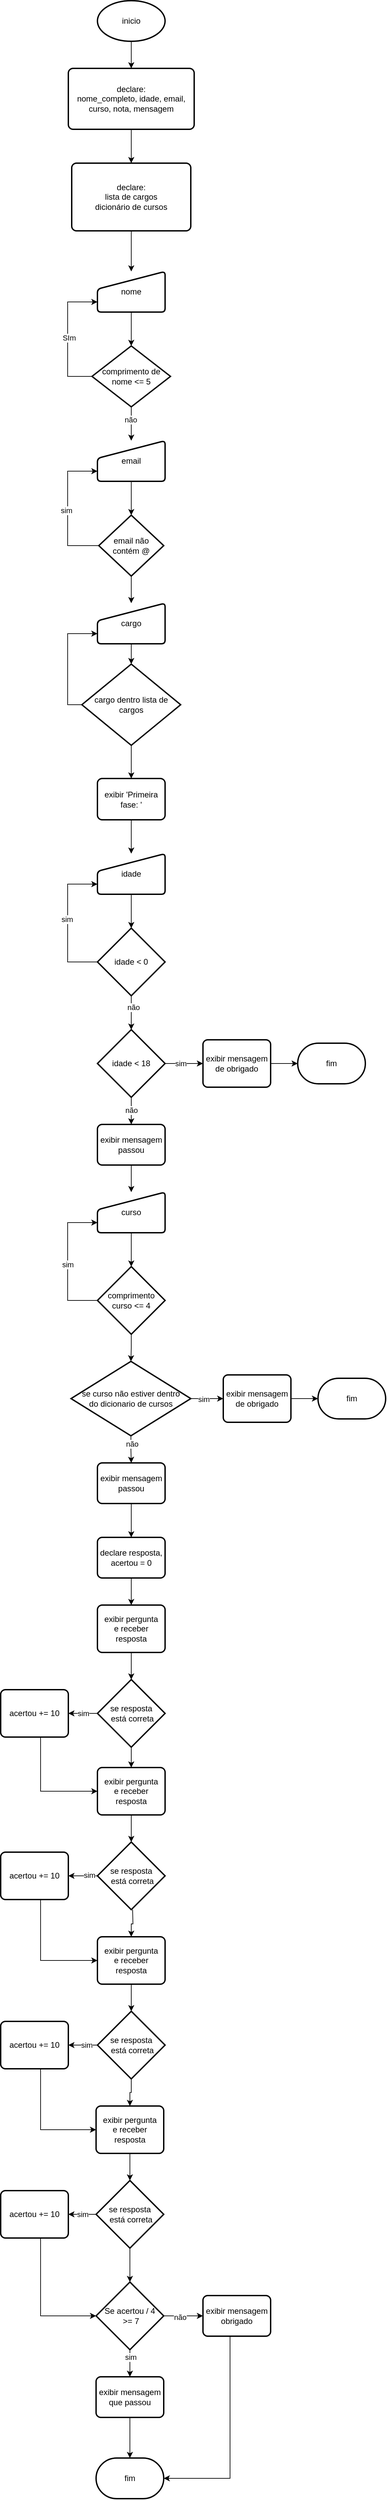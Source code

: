 <mxfile version="24.4.4" type="google">
  <diagram name="Página-1" id="Cq7woFWwqZ3aa0rviZcx">
    <mxGraphModel grid="1" page="1" gridSize="10" guides="1" tooltips="1" connect="1" arrows="1" fold="1" pageScale="1" pageWidth="827" pageHeight="1169" math="0" shadow="0">
      <root>
        <mxCell id="0" />
        <mxCell id="1" parent="0" />
        <mxCell id="9biWrI-6LS3gHrVY9xFU-3" style="edgeStyle=orthogonalEdgeStyle;rounded=0;orthogonalLoop=1;jettySize=auto;html=1;" edge="1" parent="1" source="9biWrI-6LS3gHrVY9xFU-1" target="9biWrI-6LS3gHrVY9xFU-2">
          <mxGeometry relative="1" as="geometry" />
        </mxCell>
        <mxCell id="9biWrI-6LS3gHrVY9xFU-1" value="inicio" style="strokeWidth=2;html=1;shape=mxgraph.flowchart.start_1;whiteSpace=wrap;" vertex="1" parent="1">
          <mxGeometry x="364" y="20" width="100" height="60" as="geometry" />
        </mxCell>
        <mxCell id="9biWrI-6LS3gHrVY9xFU-5" style="edgeStyle=orthogonalEdgeStyle;rounded=0;orthogonalLoop=1;jettySize=auto;html=1;" edge="1" parent="1" source="9biWrI-6LS3gHrVY9xFU-2" target="9biWrI-6LS3gHrVY9xFU-4">
          <mxGeometry relative="1" as="geometry" />
        </mxCell>
        <mxCell id="9biWrI-6LS3gHrVY9xFU-2" value="declare:&lt;br&gt;nome_completo, idade, email, curso, nota, mensagem" style="rounded=1;whiteSpace=wrap;html=1;absoluteArcSize=1;arcSize=14;strokeWidth=2;" vertex="1" parent="1">
          <mxGeometry x="321" y="120" width="186" height="90" as="geometry" />
        </mxCell>
        <mxCell id="9biWrI-6LS3gHrVY9xFU-9" style="edgeStyle=orthogonalEdgeStyle;rounded=0;orthogonalLoop=1;jettySize=auto;html=1;" edge="1" parent="1" source="9biWrI-6LS3gHrVY9xFU-4" target="9biWrI-6LS3gHrVY9xFU-6">
          <mxGeometry relative="1" as="geometry" />
        </mxCell>
        <mxCell id="9biWrI-6LS3gHrVY9xFU-4" value="declare:&lt;br&gt;lista de cargos&lt;br&gt;dicionário de cursos" style="rounded=1;whiteSpace=wrap;html=1;absoluteArcSize=1;arcSize=14;strokeWidth=2;" vertex="1" parent="1">
          <mxGeometry x="326" y="260" width="176" height="100" as="geometry" />
        </mxCell>
        <mxCell id="9biWrI-6LS3gHrVY9xFU-8" style="edgeStyle=orthogonalEdgeStyle;rounded=0;orthogonalLoop=1;jettySize=auto;html=1;" edge="1" parent="1" source="9biWrI-6LS3gHrVY9xFU-6" target="9biWrI-6LS3gHrVY9xFU-7">
          <mxGeometry relative="1" as="geometry" />
        </mxCell>
        <mxCell id="9biWrI-6LS3gHrVY9xFU-6" value="nome" style="html=1;strokeWidth=2;shape=manualInput;whiteSpace=wrap;rounded=1;size=26;arcSize=11;" vertex="1" parent="1">
          <mxGeometry x="364" y="420" width="100" height="60" as="geometry" />
        </mxCell>
        <mxCell id="9biWrI-6LS3gHrVY9xFU-10" style="edgeStyle=orthogonalEdgeStyle;rounded=0;orthogonalLoop=1;jettySize=auto;html=1;entryX=0;entryY=0.75;entryDx=0;entryDy=0;" edge="1" parent="1" source="9biWrI-6LS3gHrVY9xFU-7" target="9biWrI-6LS3gHrVY9xFU-6">
          <mxGeometry relative="1" as="geometry">
            <Array as="points">
              <mxPoint x="320" y="575" />
              <mxPoint x="320" y="465" />
            </Array>
          </mxGeometry>
        </mxCell>
        <mxCell id="9biWrI-6LS3gHrVY9xFU-11" value="SIm" style="edgeLabel;html=1;align=center;verticalAlign=middle;resizable=0;points=[];" connectable="0" vertex="1" parent="9biWrI-6LS3gHrVY9xFU-10">
          <mxGeometry x="-0.021" y="-2" relative="1" as="geometry">
            <mxPoint as="offset" />
          </mxGeometry>
        </mxCell>
        <mxCell id="9biWrI-6LS3gHrVY9xFU-13" style="edgeStyle=orthogonalEdgeStyle;rounded=0;orthogonalLoop=1;jettySize=auto;html=1;" edge="1" parent="1" source="9biWrI-6LS3gHrVY9xFU-7" target="9biWrI-6LS3gHrVY9xFU-12">
          <mxGeometry relative="1" as="geometry" />
        </mxCell>
        <mxCell id="9biWrI-6LS3gHrVY9xFU-14" value="não" style="edgeLabel;html=1;align=center;verticalAlign=middle;resizable=0;points=[];" connectable="0" vertex="1" parent="9biWrI-6LS3gHrVY9xFU-13">
          <mxGeometry x="-0.24" y="-1" relative="1" as="geometry">
            <mxPoint as="offset" />
          </mxGeometry>
        </mxCell>
        <mxCell id="9biWrI-6LS3gHrVY9xFU-7" value="&lt;div&gt;&lt;span style=&quot;background-color: initial;&quot;&gt;comprimento de nome &amp;lt;= 5&lt;/span&gt;&lt;br&gt;&lt;/div&gt;" style="strokeWidth=2;html=1;shape=mxgraph.flowchart.decision;whiteSpace=wrap;" vertex="1" parent="1">
          <mxGeometry x="356" y="530" width="116" height="90" as="geometry" />
        </mxCell>
        <mxCell id="9biWrI-6LS3gHrVY9xFU-16" style="edgeStyle=orthogonalEdgeStyle;rounded=0;orthogonalLoop=1;jettySize=auto;html=1;" edge="1" parent="1" source="9biWrI-6LS3gHrVY9xFU-12" target="9biWrI-6LS3gHrVY9xFU-15">
          <mxGeometry relative="1" as="geometry" />
        </mxCell>
        <mxCell id="9biWrI-6LS3gHrVY9xFU-12" value="email" style="html=1;strokeWidth=2;shape=manualInput;whiteSpace=wrap;rounded=1;size=26;arcSize=11;" vertex="1" parent="1">
          <mxGeometry x="364" y="670" width="100" height="60" as="geometry" />
        </mxCell>
        <mxCell id="9biWrI-6LS3gHrVY9xFU-17" style="edgeStyle=orthogonalEdgeStyle;rounded=0;orthogonalLoop=1;jettySize=auto;html=1;entryX=0;entryY=0.75;entryDx=0;entryDy=0;" edge="1" parent="1" source="9biWrI-6LS3gHrVY9xFU-15" target="9biWrI-6LS3gHrVY9xFU-12">
          <mxGeometry relative="1" as="geometry">
            <Array as="points">
              <mxPoint x="320" y="825" />
              <mxPoint x="320" y="715" />
            </Array>
          </mxGeometry>
        </mxCell>
        <mxCell id="9biWrI-6LS3gHrVY9xFU-20" value="sim" style="edgeLabel;html=1;align=center;verticalAlign=middle;resizable=0;points=[];" connectable="0" vertex="1" parent="9biWrI-6LS3gHrVY9xFU-17">
          <mxGeometry x="-0.02" y="2" relative="1" as="geometry">
            <mxPoint as="offset" />
          </mxGeometry>
        </mxCell>
        <mxCell id="9biWrI-6LS3gHrVY9xFU-19" style="edgeStyle=orthogonalEdgeStyle;rounded=0;orthogonalLoop=1;jettySize=auto;html=1;" edge="1" parent="1" source="9biWrI-6LS3gHrVY9xFU-15" target="9biWrI-6LS3gHrVY9xFU-18">
          <mxGeometry relative="1" as="geometry" />
        </mxCell>
        <mxCell id="9biWrI-6LS3gHrVY9xFU-15" value="email não contém @" style="strokeWidth=2;html=1;shape=mxgraph.flowchart.decision;whiteSpace=wrap;" vertex="1" parent="1">
          <mxGeometry x="366" y="780" width="96" height="90" as="geometry" />
        </mxCell>
        <mxCell id="9biWrI-6LS3gHrVY9xFU-22" style="edgeStyle=orthogonalEdgeStyle;rounded=0;orthogonalLoop=1;jettySize=auto;html=1;" edge="1" parent="1" source="9biWrI-6LS3gHrVY9xFU-18" target="9biWrI-6LS3gHrVY9xFU-21">
          <mxGeometry relative="1" as="geometry" />
        </mxCell>
        <mxCell id="9biWrI-6LS3gHrVY9xFU-18" value="cargo" style="html=1;strokeWidth=2;shape=manualInput;whiteSpace=wrap;rounded=1;size=26;arcSize=11;" vertex="1" parent="1">
          <mxGeometry x="364" y="910" width="100" height="60" as="geometry" />
        </mxCell>
        <mxCell id="9biWrI-6LS3gHrVY9xFU-23" style="edgeStyle=orthogonalEdgeStyle;rounded=0;orthogonalLoop=1;jettySize=auto;html=1;entryX=0;entryY=0.75;entryDx=0;entryDy=0;" edge="1" parent="1" source="9biWrI-6LS3gHrVY9xFU-21" target="9biWrI-6LS3gHrVY9xFU-18">
          <mxGeometry relative="1" as="geometry">
            <Array as="points">
              <mxPoint x="320" y="1060" />
              <mxPoint x="320" y="955" />
            </Array>
          </mxGeometry>
        </mxCell>
        <mxCell id="9biWrI-6LS3gHrVY9xFU-25" style="edgeStyle=orthogonalEdgeStyle;rounded=0;orthogonalLoop=1;jettySize=auto;html=1;" edge="1" parent="1" source="9biWrI-6LS3gHrVY9xFU-21" target="9biWrI-6LS3gHrVY9xFU-24">
          <mxGeometry relative="1" as="geometry" />
        </mxCell>
        <mxCell id="9biWrI-6LS3gHrVY9xFU-21" value="cargo dentro lista de cargos" style="strokeWidth=2;html=1;shape=mxgraph.flowchart.decision;whiteSpace=wrap;" vertex="1" parent="1">
          <mxGeometry x="341" y="1000" width="146" height="120" as="geometry" />
        </mxCell>
        <mxCell id="9biWrI-6LS3gHrVY9xFU-27" style="edgeStyle=orthogonalEdgeStyle;rounded=0;orthogonalLoop=1;jettySize=auto;html=1;" edge="1" parent="1" source="9biWrI-6LS3gHrVY9xFU-24" target="9biWrI-6LS3gHrVY9xFU-26">
          <mxGeometry relative="1" as="geometry" />
        </mxCell>
        <mxCell id="9biWrI-6LS3gHrVY9xFU-24" value="exibir &#39;Primeira fase: &#39;" style="rounded=1;whiteSpace=wrap;html=1;absoluteArcSize=1;arcSize=14;strokeWidth=2;" vertex="1" parent="1">
          <mxGeometry x="364" y="1169" width="100" height="61" as="geometry" />
        </mxCell>
        <mxCell id="9biWrI-6LS3gHrVY9xFU-29" style="edgeStyle=orthogonalEdgeStyle;rounded=0;orthogonalLoop=1;jettySize=auto;html=1;" edge="1" parent="1" source="9biWrI-6LS3gHrVY9xFU-26" target="9biWrI-6LS3gHrVY9xFU-28">
          <mxGeometry relative="1" as="geometry" />
        </mxCell>
        <mxCell id="9biWrI-6LS3gHrVY9xFU-26" value="idade" style="html=1;strokeWidth=2;shape=manualInput;whiteSpace=wrap;rounded=1;size=26;arcSize=11;" vertex="1" parent="1">
          <mxGeometry x="364" y="1280" width="100" height="60" as="geometry" />
        </mxCell>
        <mxCell id="9biWrI-6LS3gHrVY9xFU-30" style="edgeStyle=orthogonalEdgeStyle;rounded=0;orthogonalLoop=1;jettySize=auto;html=1;entryX=0;entryY=0.75;entryDx=0;entryDy=0;" edge="1" parent="1" source="9biWrI-6LS3gHrVY9xFU-28" target="9biWrI-6LS3gHrVY9xFU-26">
          <mxGeometry relative="1" as="geometry">
            <Array as="points">
              <mxPoint x="320" y="1440" />
              <mxPoint x="320" y="1325" />
            </Array>
          </mxGeometry>
        </mxCell>
        <mxCell id="9biWrI-6LS3gHrVY9xFU-31" value="sim" style="edgeLabel;html=1;align=center;verticalAlign=middle;resizable=0;points=[];" connectable="0" vertex="1" parent="9biWrI-6LS3gHrVY9xFU-30">
          <mxGeometry x="0.054" y="1" relative="1" as="geometry">
            <mxPoint as="offset" />
          </mxGeometry>
        </mxCell>
        <mxCell id="9biWrI-6LS3gHrVY9xFU-33" style="edgeStyle=orthogonalEdgeStyle;rounded=0;orthogonalLoop=1;jettySize=auto;html=1;" edge="1" parent="1" source="9biWrI-6LS3gHrVY9xFU-28" target="9biWrI-6LS3gHrVY9xFU-32">
          <mxGeometry relative="1" as="geometry" />
        </mxCell>
        <mxCell id="9biWrI-6LS3gHrVY9xFU-34" value="não" style="edgeLabel;html=1;align=center;verticalAlign=middle;resizable=0;points=[];" connectable="0" vertex="1" parent="9biWrI-6LS3gHrVY9xFU-33">
          <mxGeometry x="-0.32" y="3" relative="1" as="geometry">
            <mxPoint as="offset" />
          </mxGeometry>
        </mxCell>
        <mxCell id="9biWrI-6LS3gHrVY9xFU-28" value="idade &amp;lt; 0" style="strokeWidth=2;html=1;shape=mxgraph.flowchart.decision;whiteSpace=wrap;" vertex="1" parent="1">
          <mxGeometry x="364" y="1390" width="100" height="100" as="geometry" />
        </mxCell>
        <mxCell id="9biWrI-6LS3gHrVY9xFU-36" style="edgeStyle=orthogonalEdgeStyle;rounded=0;orthogonalLoop=1;jettySize=auto;html=1;" edge="1" parent="1" source="9biWrI-6LS3gHrVY9xFU-32" target="9biWrI-6LS3gHrVY9xFU-35">
          <mxGeometry relative="1" as="geometry" />
        </mxCell>
        <mxCell id="9biWrI-6LS3gHrVY9xFU-37" value="sim" style="edgeLabel;html=1;align=center;verticalAlign=middle;resizable=0;points=[];" connectable="0" vertex="1" parent="9biWrI-6LS3gHrVY9xFU-36">
          <mxGeometry x="-0.179" relative="1" as="geometry">
            <mxPoint as="offset" />
          </mxGeometry>
        </mxCell>
        <mxCell id="QI7hSkfkDVmMrOL-YrMS-2" style="edgeStyle=orthogonalEdgeStyle;rounded=0;orthogonalLoop=1;jettySize=auto;html=1;" edge="1" parent="1" source="9biWrI-6LS3gHrVY9xFU-32" target="QI7hSkfkDVmMrOL-YrMS-1">
          <mxGeometry relative="1" as="geometry" />
        </mxCell>
        <mxCell id="QI7hSkfkDVmMrOL-YrMS-3" value="não" style="edgeLabel;html=1;align=center;verticalAlign=middle;resizable=0;points=[];" connectable="0" vertex="1" parent="QI7hSkfkDVmMrOL-YrMS-2">
          <mxGeometry x="-0.05" y="4" relative="1" as="geometry">
            <mxPoint x="-4" as="offset" />
          </mxGeometry>
        </mxCell>
        <mxCell id="9biWrI-6LS3gHrVY9xFU-32" value="idade &amp;lt; 18" style="strokeWidth=2;html=1;shape=mxgraph.flowchart.decision;whiteSpace=wrap;" vertex="1" parent="1">
          <mxGeometry x="364" y="1540" width="100" height="100" as="geometry" />
        </mxCell>
        <mxCell id="9biWrI-6LS3gHrVY9xFU-39" style="edgeStyle=orthogonalEdgeStyle;rounded=0;orthogonalLoop=1;jettySize=auto;html=1;" edge="1" parent="1" source="9biWrI-6LS3gHrVY9xFU-35" target="9biWrI-6LS3gHrVY9xFU-38">
          <mxGeometry relative="1" as="geometry" />
        </mxCell>
        <mxCell id="9biWrI-6LS3gHrVY9xFU-35" value="exibir mensagem de obrigado" style="rounded=1;whiteSpace=wrap;html=1;absoluteArcSize=1;arcSize=14;strokeWidth=2;" vertex="1" parent="1">
          <mxGeometry x="520" y="1555" width="100" height="70" as="geometry" />
        </mxCell>
        <mxCell id="9biWrI-6LS3gHrVY9xFU-38" value="fim" style="strokeWidth=2;html=1;shape=mxgraph.flowchart.terminator;whiteSpace=wrap;" vertex="1" parent="1">
          <mxGeometry x="660" y="1560" width="100" height="60" as="geometry" />
        </mxCell>
        <mxCell id="QI7hSkfkDVmMrOL-YrMS-5" style="edgeStyle=orthogonalEdgeStyle;rounded=0;orthogonalLoop=1;jettySize=auto;html=1;" edge="1" parent="1" source="QI7hSkfkDVmMrOL-YrMS-1" target="QI7hSkfkDVmMrOL-YrMS-4">
          <mxGeometry relative="1" as="geometry" />
        </mxCell>
        <mxCell id="QI7hSkfkDVmMrOL-YrMS-1" value="exibir mensagem passou" style="rounded=1;whiteSpace=wrap;html=1;absoluteArcSize=1;arcSize=14;strokeWidth=2;" vertex="1" parent="1">
          <mxGeometry x="364" y="1680" width="100" height="60" as="geometry" />
        </mxCell>
        <mxCell id="QI7hSkfkDVmMrOL-YrMS-7" style="edgeStyle=orthogonalEdgeStyle;rounded=0;orthogonalLoop=1;jettySize=auto;html=1;" edge="1" parent="1" source="QI7hSkfkDVmMrOL-YrMS-4" target="QI7hSkfkDVmMrOL-YrMS-6">
          <mxGeometry relative="1" as="geometry" />
        </mxCell>
        <mxCell id="QI7hSkfkDVmMrOL-YrMS-4" value="curso" style="html=1;strokeWidth=2;shape=manualInput;whiteSpace=wrap;rounded=1;size=26;arcSize=11;" vertex="1" parent="1">
          <mxGeometry x="364" y="1780" width="100" height="60" as="geometry" />
        </mxCell>
        <mxCell id="QI7hSkfkDVmMrOL-YrMS-9" style="edgeStyle=orthogonalEdgeStyle;rounded=0;orthogonalLoop=1;jettySize=auto;html=1;entryX=0;entryY=0.75;entryDx=0;entryDy=0;" edge="1" parent="1" source="QI7hSkfkDVmMrOL-YrMS-6" target="QI7hSkfkDVmMrOL-YrMS-4">
          <mxGeometry relative="1" as="geometry">
            <Array as="points">
              <mxPoint x="320" y="1940" />
              <mxPoint x="320" y="1825" />
            </Array>
          </mxGeometry>
        </mxCell>
        <mxCell id="QI7hSkfkDVmMrOL-YrMS-10" value="sim" style="edgeLabel;html=1;align=center;verticalAlign=middle;resizable=0;points=[];" connectable="0" vertex="1" parent="QI7hSkfkDVmMrOL-YrMS-9">
          <mxGeometry x="-0.045" relative="1" as="geometry">
            <mxPoint as="offset" />
          </mxGeometry>
        </mxCell>
        <mxCell id="QI7hSkfkDVmMrOL-YrMS-12" style="edgeStyle=orthogonalEdgeStyle;rounded=0;orthogonalLoop=1;jettySize=auto;html=1;" edge="1" parent="1" source="QI7hSkfkDVmMrOL-YrMS-6" target="QI7hSkfkDVmMrOL-YrMS-11">
          <mxGeometry relative="1" as="geometry" />
        </mxCell>
        <mxCell id="QI7hSkfkDVmMrOL-YrMS-6" value="comprimento curso &amp;lt;= 4" style="strokeWidth=2;html=1;shape=mxgraph.flowchart.decision;whiteSpace=wrap;" vertex="1" parent="1">
          <mxGeometry x="364" y="1890" width="100" height="100" as="geometry" />
        </mxCell>
        <mxCell id="QI7hSkfkDVmMrOL-YrMS-16" style="edgeStyle=orthogonalEdgeStyle;rounded=0;orthogonalLoop=1;jettySize=auto;html=1;" edge="1" parent="1" source="QI7hSkfkDVmMrOL-YrMS-11" target="QI7hSkfkDVmMrOL-YrMS-14">
          <mxGeometry relative="1" as="geometry" />
        </mxCell>
        <mxCell id="QI7hSkfkDVmMrOL-YrMS-17" value="sim" style="edgeLabel;html=1;align=center;verticalAlign=middle;resizable=0;points=[];" connectable="0" vertex="1" parent="QI7hSkfkDVmMrOL-YrMS-16">
          <mxGeometry x="-0.208" y="-1" relative="1" as="geometry">
            <mxPoint as="offset" />
          </mxGeometry>
        </mxCell>
        <mxCell id="QI7hSkfkDVmMrOL-YrMS-20" style="edgeStyle=orthogonalEdgeStyle;rounded=0;orthogonalLoop=1;jettySize=auto;html=1;" edge="1" parent="1" source="QI7hSkfkDVmMrOL-YrMS-11" target="QI7hSkfkDVmMrOL-YrMS-19">
          <mxGeometry relative="1" as="geometry" />
        </mxCell>
        <mxCell id="QI7hSkfkDVmMrOL-YrMS-21" value="não" style="edgeLabel;html=1;align=center;verticalAlign=middle;resizable=0;points=[];" connectable="0" vertex="1" parent="QI7hSkfkDVmMrOL-YrMS-20">
          <mxGeometry x="-0.407" y="1" relative="1" as="geometry">
            <mxPoint as="offset" />
          </mxGeometry>
        </mxCell>
        <mxCell id="QI7hSkfkDVmMrOL-YrMS-11" value="se curso não estiver dentro&lt;br&gt;do dicionario de cursos" style="strokeWidth=2;html=1;shape=mxgraph.flowchart.decision;whiteSpace=wrap;" vertex="1" parent="1">
          <mxGeometry x="325" y="2030" width="177" height="110" as="geometry" />
        </mxCell>
        <mxCell id="QI7hSkfkDVmMrOL-YrMS-13" style="edgeStyle=orthogonalEdgeStyle;rounded=0;orthogonalLoop=1;jettySize=auto;html=1;" edge="1" parent="1" source="QI7hSkfkDVmMrOL-YrMS-14" target="QI7hSkfkDVmMrOL-YrMS-15">
          <mxGeometry relative="1" as="geometry" />
        </mxCell>
        <mxCell id="QI7hSkfkDVmMrOL-YrMS-14" value="exibir mensagem de obrigado" style="rounded=1;whiteSpace=wrap;html=1;absoluteArcSize=1;arcSize=14;strokeWidth=2;" vertex="1" parent="1">
          <mxGeometry x="550" y="2050" width="100" height="70" as="geometry" />
        </mxCell>
        <mxCell id="QI7hSkfkDVmMrOL-YrMS-15" value="fim" style="strokeWidth=2;html=1;shape=mxgraph.flowchart.terminator;whiteSpace=wrap;" vertex="1" parent="1">
          <mxGeometry x="690" y="2055" width="100" height="60" as="geometry" />
        </mxCell>
        <mxCell id="QI7hSkfkDVmMrOL-YrMS-23" style="edgeStyle=orthogonalEdgeStyle;rounded=0;orthogonalLoop=1;jettySize=auto;html=1;" edge="1" parent="1" source="QI7hSkfkDVmMrOL-YrMS-19" target="QI7hSkfkDVmMrOL-YrMS-22">
          <mxGeometry relative="1" as="geometry" />
        </mxCell>
        <mxCell id="QI7hSkfkDVmMrOL-YrMS-19" value="exibir mensagem passou" style="rounded=1;whiteSpace=wrap;html=1;absoluteArcSize=1;arcSize=14;strokeWidth=2;" vertex="1" parent="1">
          <mxGeometry x="364" y="2180" width="100" height="60" as="geometry" />
        </mxCell>
        <mxCell id="QI7hSkfkDVmMrOL-YrMS-26" style="edgeStyle=orthogonalEdgeStyle;rounded=0;orthogonalLoop=1;jettySize=auto;html=1;" edge="1" parent="1" source="QI7hSkfkDVmMrOL-YrMS-22" target="QI7hSkfkDVmMrOL-YrMS-24">
          <mxGeometry relative="1" as="geometry" />
        </mxCell>
        <mxCell id="QI7hSkfkDVmMrOL-YrMS-22" value="declare resposta, acertou = 0" style="rounded=1;whiteSpace=wrap;html=1;absoluteArcSize=1;arcSize=14;strokeWidth=2;" vertex="1" parent="1">
          <mxGeometry x="364" y="2290" width="100" height="60" as="geometry" />
        </mxCell>
        <mxCell id="QI7hSkfkDVmMrOL-YrMS-28" style="edgeStyle=orthogonalEdgeStyle;rounded=0;orthogonalLoop=1;jettySize=auto;html=1;" edge="1" parent="1" source="QI7hSkfkDVmMrOL-YrMS-24" target="QI7hSkfkDVmMrOL-YrMS-27">
          <mxGeometry relative="1" as="geometry" />
        </mxCell>
        <mxCell id="QI7hSkfkDVmMrOL-YrMS-24" value="exibir pergunta&lt;br&gt;e receber resposta" style="rounded=1;whiteSpace=wrap;html=1;absoluteArcSize=1;arcSize=14;strokeWidth=2;" vertex="1" parent="1">
          <mxGeometry x="364" y="2390" width="100" height="70" as="geometry" />
        </mxCell>
        <mxCell id="QI7hSkfkDVmMrOL-YrMS-30" value="sim" style="edgeStyle=orthogonalEdgeStyle;rounded=0;orthogonalLoop=1;jettySize=auto;html=1;" edge="1" parent="1" source="QI7hSkfkDVmMrOL-YrMS-27" target="QI7hSkfkDVmMrOL-YrMS-29">
          <mxGeometry relative="1" as="geometry" />
        </mxCell>
        <mxCell id="QI7hSkfkDVmMrOL-YrMS-36" style="edgeStyle=orthogonalEdgeStyle;rounded=0;orthogonalLoop=1;jettySize=auto;html=1;" edge="1" parent="1" source="QI7hSkfkDVmMrOL-YrMS-27" target="QI7hSkfkDVmMrOL-YrMS-32">
          <mxGeometry relative="1" as="geometry" />
        </mxCell>
        <mxCell id="QI7hSkfkDVmMrOL-YrMS-27" value="se resposta&lt;br&gt;&amp;nbsp;está correta" style="strokeWidth=2;html=1;shape=mxgraph.flowchart.decision;whiteSpace=wrap;" vertex="1" parent="1">
          <mxGeometry x="364" y="2500" width="100" height="100" as="geometry" />
        </mxCell>
        <mxCell id="QI7hSkfkDVmMrOL-YrMS-53" style="edgeStyle=orthogonalEdgeStyle;rounded=0;orthogonalLoop=1;jettySize=auto;html=1;" edge="1" parent="1" source="QI7hSkfkDVmMrOL-YrMS-29" target="QI7hSkfkDVmMrOL-YrMS-32">
          <mxGeometry relative="1" as="geometry">
            <Array as="points">
              <mxPoint x="280" y="2665" />
            </Array>
          </mxGeometry>
        </mxCell>
        <mxCell id="QI7hSkfkDVmMrOL-YrMS-29" value="acertou += 10" style="rounded=1;whiteSpace=wrap;html=1;absoluteArcSize=1;arcSize=14;strokeWidth=2;" vertex="1" parent="1">
          <mxGeometry x="221" y="2515" width="100" height="70" as="geometry" />
        </mxCell>
        <mxCell id="QI7hSkfkDVmMrOL-YrMS-31" style="edgeStyle=orthogonalEdgeStyle;rounded=0;orthogonalLoop=1;jettySize=auto;html=1;" edge="1" parent="1" source="QI7hSkfkDVmMrOL-YrMS-32" target="QI7hSkfkDVmMrOL-YrMS-34">
          <mxGeometry relative="1" as="geometry" />
        </mxCell>
        <mxCell id="QI7hSkfkDVmMrOL-YrMS-32" value="exibir pergunta&lt;br&gt;e receber resposta" style="rounded=1;whiteSpace=wrap;html=1;absoluteArcSize=1;arcSize=14;strokeWidth=2;" vertex="1" parent="1">
          <mxGeometry x="364" y="2630" width="100" height="70" as="geometry" />
        </mxCell>
        <mxCell id="QI7hSkfkDVmMrOL-YrMS-33" style="edgeStyle=orthogonalEdgeStyle;rounded=0;orthogonalLoop=1;jettySize=auto;html=1;" edge="1" parent="1" source="QI7hSkfkDVmMrOL-YrMS-34" target="QI7hSkfkDVmMrOL-YrMS-35">
          <mxGeometry relative="1" as="geometry" />
        </mxCell>
        <mxCell id="QI7hSkfkDVmMrOL-YrMS-49" value="sim" style="edgeLabel;html=1;align=center;verticalAlign=middle;resizable=0;points=[];" connectable="0" vertex="1" parent="QI7hSkfkDVmMrOL-YrMS-33">
          <mxGeometry x="-0.429" y="-1" relative="1" as="geometry">
            <mxPoint as="offset" />
          </mxGeometry>
        </mxCell>
        <mxCell id="QI7hSkfkDVmMrOL-YrMS-42" style="edgeStyle=orthogonalEdgeStyle;rounded=0;orthogonalLoop=1;jettySize=auto;html=1;" edge="1" parent="1" target="QI7hSkfkDVmMrOL-YrMS-38">
          <mxGeometry relative="1" as="geometry">
            <mxPoint x="416.0" y="2840" as="sourcePoint" />
          </mxGeometry>
        </mxCell>
        <mxCell id="QI7hSkfkDVmMrOL-YrMS-34" value="se resposta&lt;br&gt;&amp;nbsp;está correta" style="strokeWidth=2;html=1;shape=mxgraph.flowchart.decision;whiteSpace=wrap;" vertex="1" parent="1">
          <mxGeometry x="364" y="2740" width="100" height="100" as="geometry" />
        </mxCell>
        <mxCell id="QI7hSkfkDVmMrOL-YrMS-54" style="edgeStyle=orthogonalEdgeStyle;rounded=0;orthogonalLoop=1;jettySize=auto;html=1;" edge="1" parent="1" source="QI7hSkfkDVmMrOL-YrMS-35" target="QI7hSkfkDVmMrOL-YrMS-38">
          <mxGeometry relative="1" as="geometry">
            <Array as="points">
              <mxPoint x="280" y="2915" />
            </Array>
          </mxGeometry>
        </mxCell>
        <mxCell id="QI7hSkfkDVmMrOL-YrMS-35" value="acertou += 10" style="rounded=1;whiteSpace=wrap;html=1;absoluteArcSize=1;arcSize=14;strokeWidth=2;" vertex="1" parent="1">
          <mxGeometry x="221" y="2755" width="100" height="70" as="geometry" />
        </mxCell>
        <mxCell id="QI7hSkfkDVmMrOL-YrMS-37" style="edgeStyle=orthogonalEdgeStyle;rounded=0;orthogonalLoop=1;jettySize=auto;html=1;" edge="1" parent="1" source="QI7hSkfkDVmMrOL-YrMS-38" target="QI7hSkfkDVmMrOL-YrMS-40">
          <mxGeometry relative="1" as="geometry" />
        </mxCell>
        <mxCell id="QI7hSkfkDVmMrOL-YrMS-38" value="exibir pergunta&lt;br&gt;e receber resposta" style="rounded=1;whiteSpace=wrap;html=1;absoluteArcSize=1;arcSize=14;strokeWidth=2;" vertex="1" parent="1">
          <mxGeometry x="364" y="2880" width="100" height="70" as="geometry" />
        </mxCell>
        <mxCell id="QI7hSkfkDVmMrOL-YrMS-39" style="edgeStyle=orthogonalEdgeStyle;rounded=0;orthogonalLoop=1;jettySize=auto;html=1;" edge="1" parent="1" source="QI7hSkfkDVmMrOL-YrMS-40" target="QI7hSkfkDVmMrOL-YrMS-41">
          <mxGeometry relative="1" as="geometry" />
        </mxCell>
        <mxCell id="QI7hSkfkDVmMrOL-YrMS-51" value="sim" style="edgeLabel;html=1;align=center;verticalAlign=middle;resizable=0;points=[];" connectable="0" vertex="1" parent="QI7hSkfkDVmMrOL-YrMS-39">
          <mxGeometry x="-0.238" relative="1" as="geometry">
            <mxPoint as="offset" />
          </mxGeometry>
        </mxCell>
        <mxCell id="QI7hSkfkDVmMrOL-YrMS-48" style="edgeStyle=orthogonalEdgeStyle;rounded=0;orthogonalLoop=1;jettySize=auto;html=1;" edge="1" parent="1" source="QI7hSkfkDVmMrOL-YrMS-40" target="QI7hSkfkDVmMrOL-YrMS-44">
          <mxGeometry relative="1" as="geometry" />
        </mxCell>
        <mxCell id="QI7hSkfkDVmMrOL-YrMS-40" value="se resposta&lt;br&gt;&amp;nbsp;está correta" style="strokeWidth=2;html=1;shape=mxgraph.flowchart.decision;whiteSpace=wrap;" vertex="1" parent="1">
          <mxGeometry x="364" y="2990" width="100" height="100" as="geometry" />
        </mxCell>
        <mxCell id="QI7hSkfkDVmMrOL-YrMS-55" style="edgeStyle=orthogonalEdgeStyle;rounded=0;orthogonalLoop=1;jettySize=auto;html=1;" edge="1" parent="1" source="QI7hSkfkDVmMrOL-YrMS-41" target="QI7hSkfkDVmMrOL-YrMS-44">
          <mxGeometry relative="1" as="geometry">
            <Array as="points">
              <mxPoint x="280" y="3165" />
            </Array>
          </mxGeometry>
        </mxCell>
        <mxCell id="QI7hSkfkDVmMrOL-YrMS-41" value="acertou += 10" style="rounded=1;whiteSpace=wrap;html=1;absoluteArcSize=1;arcSize=14;strokeWidth=2;" vertex="1" parent="1">
          <mxGeometry x="221" y="3005" width="100" height="70" as="geometry" />
        </mxCell>
        <mxCell id="QI7hSkfkDVmMrOL-YrMS-43" style="edgeStyle=orthogonalEdgeStyle;rounded=0;orthogonalLoop=1;jettySize=auto;html=1;" edge="1" parent="1" source="QI7hSkfkDVmMrOL-YrMS-44" target="QI7hSkfkDVmMrOL-YrMS-46">
          <mxGeometry relative="1" as="geometry" />
        </mxCell>
        <mxCell id="QI7hSkfkDVmMrOL-YrMS-44" value="exibir pergunta&lt;br&gt;e receber resposta" style="rounded=1;whiteSpace=wrap;html=1;absoluteArcSize=1;arcSize=14;strokeWidth=2;" vertex="1" parent="1">
          <mxGeometry x="362" y="3130" width="100" height="70" as="geometry" />
        </mxCell>
        <mxCell id="QI7hSkfkDVmMrOL-YrMS-45" style="edgeStyle=orthogonalEdgeStyle;rounded=0;orthogonalLoop=1;jettySize=auto;html=1;" edge="1" parent="1" source="QI7hSkfkDVmMrOL-YrMS-46" target="QI7hSkfkDVmMrOL-YrMS-47">
          <mxGeometry relative="1" as="geometry" />
        </mxCell>
        <mxCell id="QI7hSkfkDVmMrOL-YrMS-52" value="sim" style="edgeLabel;html=1;align=center;verticalAlign=middle;resizable=0;points=[];" connectable="0" vertex="1" parent="QI7hSkfkDVmMrOL-YrMS-45">
          <mxGeometry x="-0.429" relative="1" as="geometry">
            <mxPoint x="-9" as="offset" />
          </mxGeometry>
        </mxCell>
        <mxCell id="QI7hSkfkDVmMrOL-YrMS-58" style="edgeStyle=orthogonalEdgeStyle;rounded=0;orthogonalLoop=1;jettySize=auto;html=1;" edge="1" parent="1" source="QI7hSkfkDVmMrOL-YrMS-46" target="QI7hSkfkDVmMrOL-YrMS-57">
          <mxGeometry relative="1" as="geometry" />
        </mxCell>
        <mxCell id="QI7hSkfkDVmMrOL-YrMS-46" value="se resposta&lt;br&gt;&amp;nbsp;está correta" style="strokeWidth=2;html=1;shape=mxgraph.flowchart.decision;whiteSpace=wrap;" vertex="1" parent="1">
          <mxGeometry x="362" y="3240" width="100" height="100" as="geometry" />
        </mxCell>
        <mxCell id="QI7hSkfkDVmMrOL-YrMS-59" style="edgeStyle=orthogonalEdgeStyle;rounded=0;orthogonalLoop=1;jettySize=auto;html=1;" edge="1" parent="1" source="QI7hSkfkDVmMrOL-YrMS-47" target="QI7hSkfkDVmMrOL-YrMS-57">
          <mxGeometry relative="1" as="geometry">
            <Array as="points">
              <mxPoint x="280" y="3440" />
            </Array>
          </mxGeometry>
        </mxCell>
        <mxCell id="QI7hSkfkDVmMrOL-YrMS-47" value="acertou += 10" style="rounded=1;whiteSpace=wrap;html=1;absoluteArcSize=1;arcSize=14;strokeWidth=2;" vertex="1" parent="1">
          <mxGeometry x="221" y="3255" width="100" height="70" as="geometry" />
        </mxCell>
        <mxCell id="QI7hSkfkDVmMrOL-YrMS-61" style="edgeStyle=orthogonalEdgeStyle;rounded=0;orthogonalLoop=1;jettySize=auto;html=1;" edge="1" parent="1" source="QI7hSkfkDVmMrOL-YrMS-57" target="QI7hSkfkDVmMrOL-YrMS-60">
          <mxGeometry relative="1" as="geometry" />
        </mxCell>
        <mxCell id="QI7hSkfkDVmMrOL-YrMS-64" value="não" style="edgeLabel;html=1;align=center;verticalAlign=middle;resizable=0;points=[];" connectable="0" vertex="1" parent="QI7hSkfkDVmMrOL-YrMS-61">
          <mxGeometry x="-0.178" y="-2" relative="1" as="geometry">
            <mxPoint as="offset" />
          </mxGeometry>
        </mxCell>
        <mxCell id="QI7hSkfkDVmMrOL-YrMS-63" style="edgeStyle=orthogonalEdgeStyle;rounded=0;orthogonalLoop=1;jettySize=auto;html=1;" edge="1" parent="1" source="QI7hSkfkDVmMrOL-YrMS-57" target="QI7hSkfkDVmMrOL-YrMS-62">
          <mxGeometry relative="1" as="geometry" />
        </mxCell>
        <mxCell id="QI7hSkfkDVmMrOL-YrMS-65" value="sim" style="edgeLabel;html=1;align=center;verticalAlign=middle;resizable=0;points=[];" connectable="0" vertex="1" parent="QI7hSkfkDVmMrOL-YrMS-63">
          <mxGeometry x="-0.475" y="1" relative="1" as="geometry">
            <mxPoint as="offset" />
          </mxGeometry>
        </mxCell>
        <mxCell id="QI7hSkfkDVmMrOL-YrMS-57" value="Se acertou / 4&lt;br&gt;&amp;nbsp;&amp;gt;= 7" style="strokeWidth=2;html=1;shape=mxgraph.flowchart.decision;whiteSpace=wrap;" vertex="1" parent="1">
          <mxGeometry x="362" y="3390" width="100" height="100" as="geometry" />
        </mxCell>
        <mxCell id="QI7hSkfkDVmMrOL-YrMS-68" style="edgeStyle=orthogonalEdgeStyle;rounded=0;orthogonalLoop=1;jettySize=auto;html=1;" edge="1" parent="1" source="QI7hSkfkDVmMrOL-YrMS-60" target="QI7hSkfkDVmMrOL-YrMS-66">
          <mxGeometry relative="1" as="geometry">
            <Array as="points">
              <mxPoint x="560" y="3680" />
            </Array>
          </mxGeometry>
        </mxCell>
        <mxCell id="QI7hSkfkDVmMrOL-YrMS-60" value="exibir mensagem obrigado" style="rounded=1;whiteSpace=wrap;html=1;absoluteArcSize=1;arcSize=14;strokeWidth=2;" vertex="1" parent="1">
          <mxGeometry x="520" y="3410" width="100" height="60" as="geometry" />
        </mxCell>
        <mxCell id="QI7hSkfkDVmMrOL-YrMS-67" style="edgeStyle=orthogonalEdgeStyle;rounded=0;orthogonalLoop=1;jettySize=auto;html=1;" edge="1" parent="1" source="QI7hSkfkDVmMrOL-YrMS-62" target="QI7hSkfkDVmMrOL-YrMS-66">
          <mxGeometry relative="1" as="geometry" />
        </mxCell>
        <mxCell id="QI7hSkfkDVmMrOL-YrMS-62" value="exibir mensagem que passou" style="rounded=1;whiteSpace=wrap;html=1;absoluteArcSize=1;arcSize=14;strokeWidth=2;" vertex="1" parent="1">
          <mxGeometry x="362" y="3530" width="100" height="60" as="geometry" />
        </mxCell>
        <mxCell id="QI7hSkfkDVmMrOL-YrMS-66" value="fim" style="strokeWidth=2;html=1;shape=mxgraph.flowchart.terminator;whiteSpace=wrap;" vertex="1" parent="1">
          <mxGeometry x="362" y="3650" width="100" height="60" as="geometry" />
        </mxCell>
      </root>
    </mxGraphModel>
  </diagram>
</mxfile>
